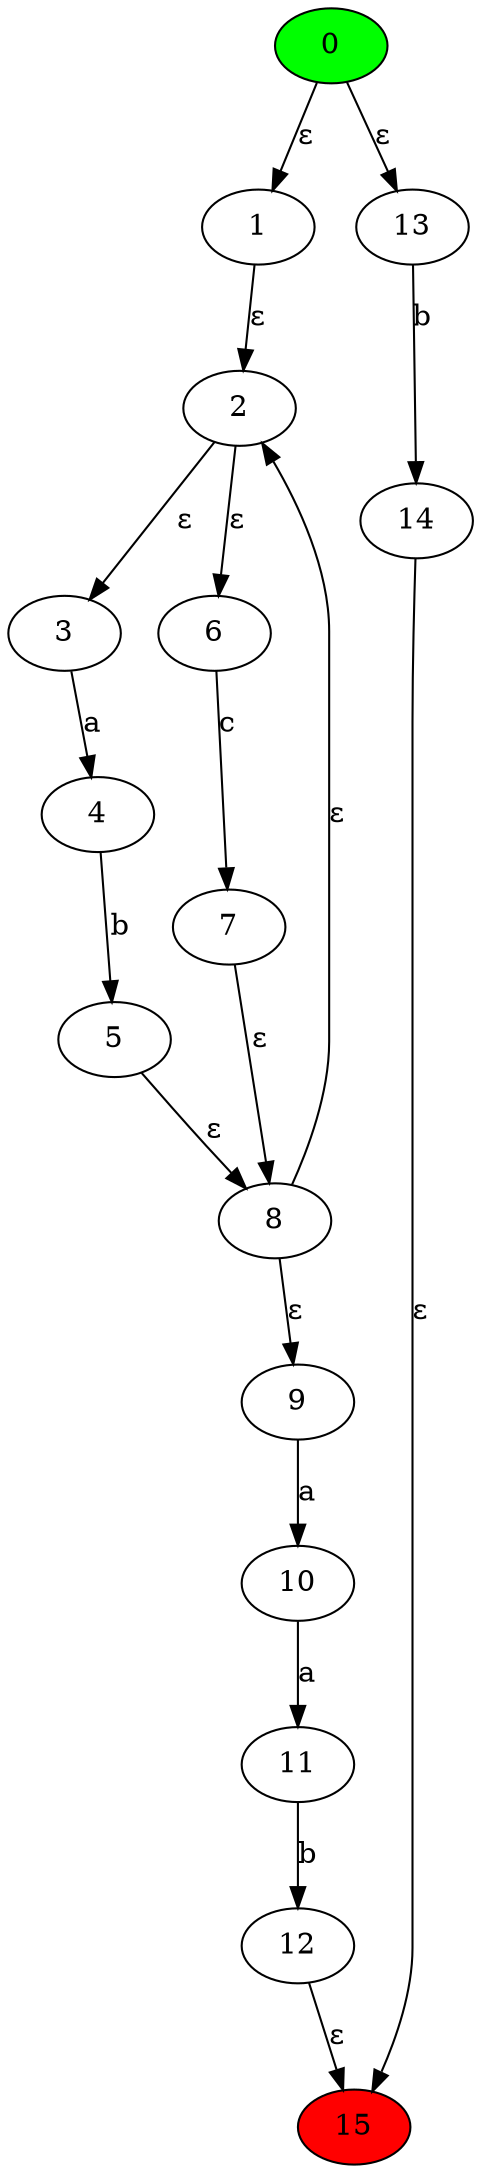 digraph {
	0 [style=filled, fillcolor=green]
	15 [style=filled, fillcolor=red]
	0 -> 1 [label="ε"]
	0 -> 13 [label="ε"]
	1 -> 2 [label="ε"]
	2 -> 3 [label="ε"]
	2 -> 6 [label="ε"]
	3 -> 4 [label="a"]
	4 -> 5 [label="b"]
	5 -> 8 [label="ε"]
	6 -> 7 [label="c"]
	7 -> 8 [label="ε"]
	8 -> 2 [label="ε"]
	8 -> 9 [label="ε"]
	9 -> 10 [label="a"]
	10 -> 11 [label="a"]
	11 -> 12 [label="b"]
	12 -> 15 [label="ε"]
	13 -> 14 [label="b"]
	14 -> 15 [label="ε"]
}

